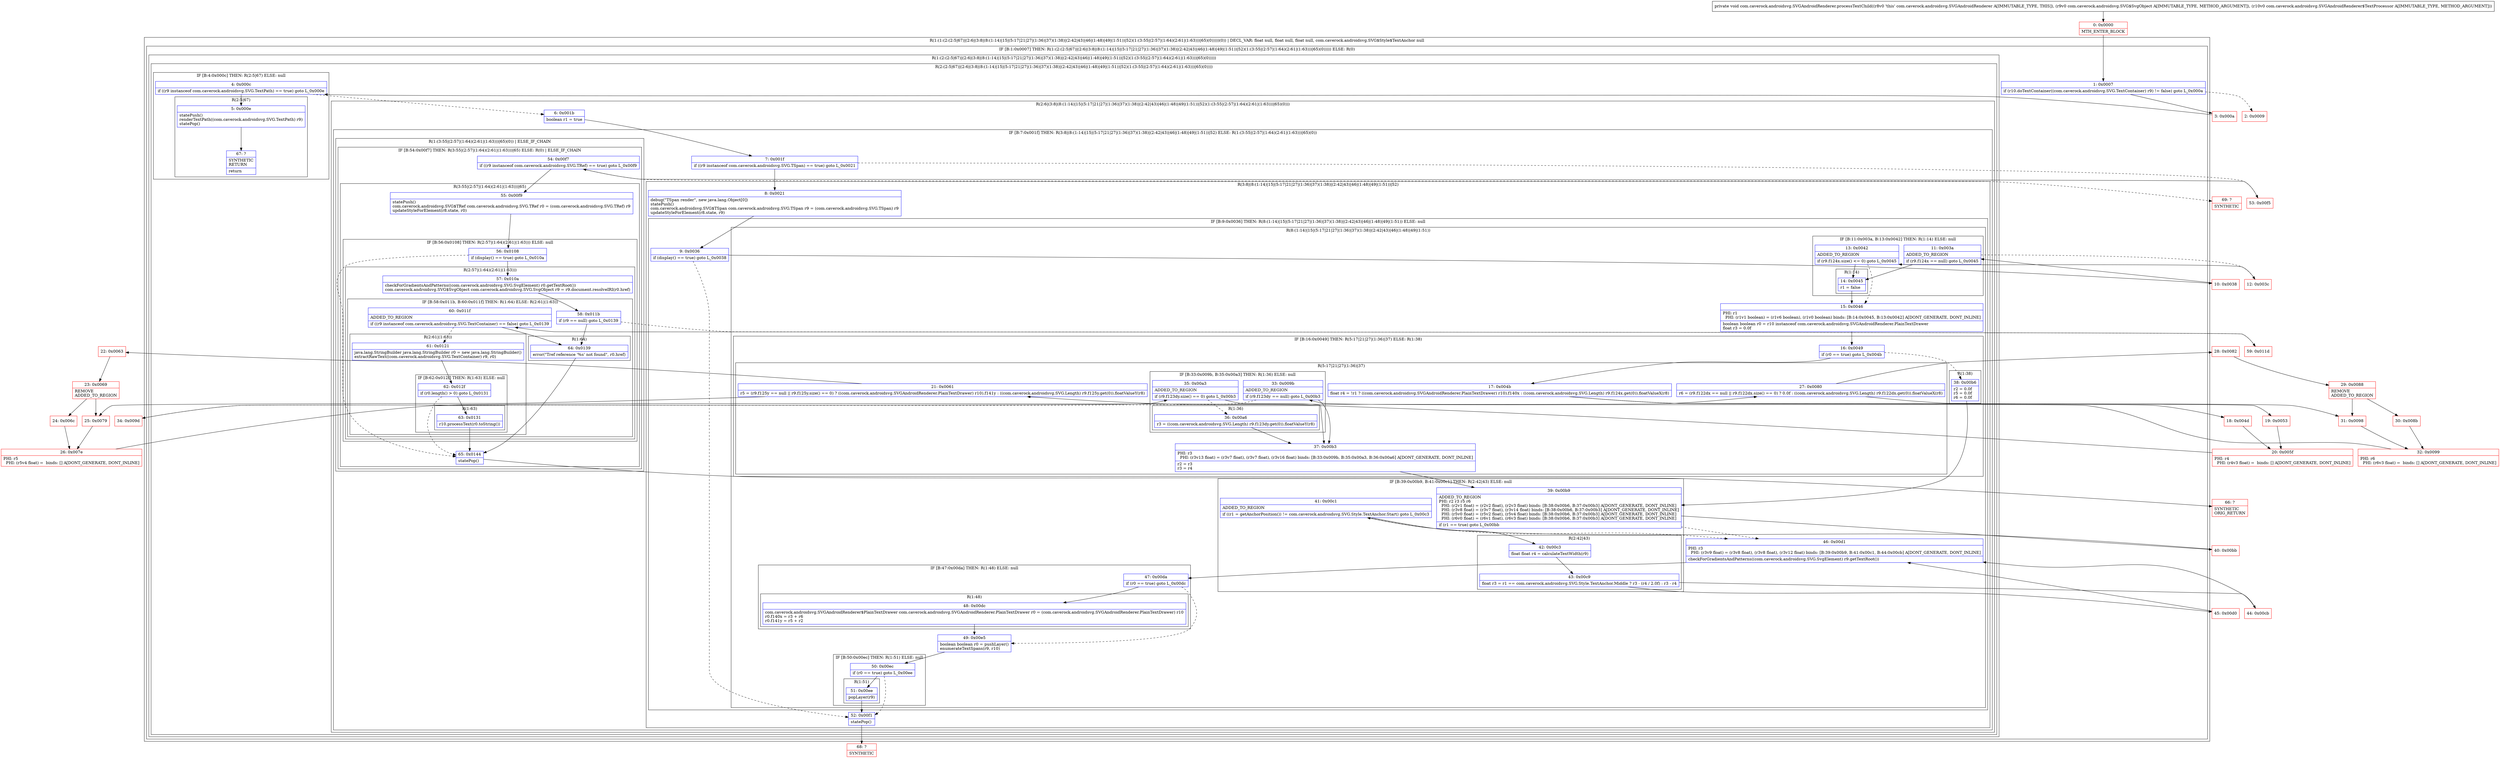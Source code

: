 digraph "CFG forcom.caverock.androidsvg.SVGAndroidRenderer.processTextChild(Lcom\/caverock\/androidsvg\/SVG$SvgObject;Lcom\/caverock\/androidsvg\/SVGAndroidRenderer$TextProcessor;)V" {
subgraph cluster_Region_798934274 {
label = "R(1:(1:(2:(2:5|67)|(2:6|(3:8|(8:(1:14)|15|(5:17|21|27|(1:36)|37)(1:38)|(2:42|43)|46|(1:48)|49|(1:51))|52)(1:(3:55|(2:57|(1:64)(2:61|(1:63)))|65)(0)))))(0)) | DECL_VAR: float null, float null, float null, com.caverock.androidsvg.SVG$Style$TextAnchor null\l";
node [shape=record,color=blue];
subgraph cluster_IfRegion_373083552 {
label = "IF [B:1:0x0007] THEN: R(1:(2:(2:5|67)|(2:6|(3:8|(8:(1:14)|15|(5:17|21|27|(1:36)|37)(1:38)|(2:42|43)|46|(1:48)|49|(1:51))|52)(1:(3:55|(2:57|(1:64)(2:61|(1:63)))|65)(0))))) ELSE: R(0)";
node [shape=record,color=blue];
Node_1 [shape=record,label="{1\:\ 0x0007|if (r10.doTextContainer((com.caverock.androidsvg.SVG.TextContainer) r9) != false) goto L_0x000a\l}"];
subgraph cluster_Region_591951332 {
label = "R(1:(2:(2:5|67)|(2:6|(3:8|(8:(1:14)|15|(5:17|21|27|(1:36)|37)(1:38)|(2:42|43)|46|(1:48)|49|(1:51))|52)(1:(3:55|(2:57|(1:64)(2:61|(1:63)))|65)(0)))))";
node [shape=record,color=blue];
subgraph cluster_Region_1688691846 {
label = "R(2:(2:5|67)|(2:6|(3:8|(8:(1:14)|15|(5:17|21|27|(1:36)|37)(1:38)|(2:42|43)|46|(1:48)|49|(1:51))|52)(1:(3:55|(2:57|(1:64)(2:61|(1:63)))|65)(0))))";
node [shape=record,color=blue];
subgraph cluster_IfRegion_1036524485 {
label = "IF [B:4:0x000c] THEN: R(2:5|67) ELSE: null";
node [shape=record,color=blue];
Node_4 [shape=record,label="{4\:\ 0x000c|if ((r9 instanceof com.caverock.androidsvg.SVG.TextPath) == true) goto L_0x000e\l}"];
subgraph cluster_Region_1298759697 {
label = "R(2:5|67)";
node [shape=record,color=blue];
Node_5 [shape=record,label="{5\:\ 0x000e|statePush()\lrenderTextPath((com.caverock.androidsvg.SVG.TextPath) r9)\lstatePop()\l}"];
Node_67 [shape=record,label="{67\:\ ?|SYNTHETIC\lRETURN\l|return\l}"];
}
}
subgraph cluster_Region_496315761 {
label = "R(2:6|(3:8|(8:(1:14)|15|(5:17|21|27|(1:36)|37)(1:38)|(2:42|43)|46|(1:48)|49|(1:51))|52)(1:(3:55|(2:57|(1:64)(2:61|(1:63)))|65)(0)))";
node [shape=record,color=blue];
Node_6 [shape=record,label="{6\:\ 0x001b|boolean r1 = true\l}"];
subgraph cluster_IfRegion_762194701 {
label = "IF [B:7:0x001f] THEN: R(3:8|(8:(1:14)|15|(5:17|21|27|(1:36)|37)(1:38)|(2:42|43)|46|(1:48)|49|(1:51))|52) ELSE: R(1:(3:55|(2:57|(1:64)(2:61|(1:63)))|65)(0))";
node [shape=record,color=blue];
Node_7 [shape=record,label="{7\:\ 0x001f|if ((r9 instanceof com.caverock.androidsvg.SVG.TSpan) == true) goto L_0x0021\l}"];
subgraph cluster_Region_1557937092 {
label = "R(3:8|(8:(1:14)|15|(5:17|21|27|(1:36)|37)(1:38)|(2:42|43)|46|(1:48)|49|(1:51))|52)";
node [shape=record,color=blue];
Node_8 [shape=record,label="{8\:\ 0x0021|debug(\"TSpan render\", new java.lang.Object[0])\lstatePush()\lcom.caverock.androidsvg.SVG$TSpan com.caverock.androidsvg.SVG.TSpan r9 = (com.caverock.androidsvg.SVG.TSpan) r9\lupdateStyleForElement(r8.state, r9)\l}"];
subgraph cluster_IfRegion_1915943282 {
label = "IF [B:9:0x0036] THEN: R(8:(1:14)|15|(5:17|21|27|(1:36)|37)(1:38)|(2:42|43)|46|(1:48)|49|(1:51)) ELSE: null";
node [shape=record,color=blue];
Node_9 [shape=record,label="{9\:\ 0x0036|if (display() == true) goto L_0x0038\l}"];
subgraph cluster_Region_1497687834 {
label = "R(8:(1:14)|15|(5:17|21|27|(1:36)|37)(1:38)|(2:42|43)|46|(1:48)|49|(1:51))";
node [shape=record,color=blue];
subgraph cluster_IfRegion_1423361168 {
label = "IF [B:11:0x003a, B:13:0x0042] THEN: R(1:14) ELSE: null";
node [shape=record,color=blue];
Node_11 [shape=record,label="{11\:\ 0x003a|ADDED_TO_REGION\l|if (r9.f124x == null) goto L_0x0045\l}"];
Node_13 [shape=record,label="{13\:\ 0x0042|ADDED_TO_REGION\l|if (r9.f124x.size() \<= 0) goto L_0x0045\l}"];
subgraph cluster_Region_1478854450 {
label = "R(1:14)";
node [shape=record,color=blue];
Node_14 [shape=record,label="{14\:\ 0x0045|r1 = false\l}"];
}
}
Node_15 [shape=record,label="{15\:\ 0x0046|PHI: r1 \l  PHI: (r1v1 boolean) = (r1v6 boolean), (r1v0 boolean) binds: [B:14:0x0045, B:13:0x0042] A[DONT_GENERATE, DONT_INLINE]\l|boolean boolean r0 = r10 instanceof com.caverock.androidsvg.SVGAndroidRenderer.PlainTextDrawer\lfloat r3 = 0.0f\l}"];
subgraph cluster_IfRegion_1824905638 {
label = "IF [B:16:0x0049] THEN: R(5:17|21|27|(1:36)|37) ELSE: R(1:38)";
node [shape=record,color=blue];
Node_16 [shape=record,label="{16\:\ 0x0049|if (r0 == true) goto L_0x004b\l}"];
subgraph cluster_Region_476089281 {
label = "R(5:17|21|27|(1:36)|37)";
node [shape=record,color=blue];
Node_17 [shape=record,label="{17\:\ 0x004b|float r4 = !r1 ? ((com.caverock.androidsvg.SVGAndroidRenderer.PlainTextDrawer) r10).f140x : ((com.caverock.androidsvg.SVG.Length) r9.f124x.get(0)).floatValueX(r8)\l}"];
Node_21 [shape=record,label="{21\:\ 0x0061|r5 = (r9.f125y == null \|\| r9.f125y.size() == 0) ? ((com.caverock.androidsvg.SVGAndroidRenderer.PlainTextDrawer) r10).f141y : ((com.caverock.androidsvg.SVG.Length) r9.f125y.get(0)).floatValueY(r8)\l}"];
Node_27 [shape=record,label="{27\:\ 0x0080|r6 = (r9.f122dx == null \|\| r9.f122dx.size() == 0) ? 0.0f : ((com.caverock.androidsvg.SVG.Length) r9.f122dx.get(0)).floatValueX(r8)\l}"];
subgraph cluster_IfRegion_1935890468 {
label = "IF [B:33:0x009b, B:35:0x00a3] THEN: R(1:36) ELSE: null";
node [shape=record,color=blue];
Node_33 [shape=record,label="{33\:\ 0x009b|ADDED_TO_REGION\l|if (r9.f123dy == null) goto L_0x00b3\l}"];
Node_35 [shape=record,label="{35\:\ 0x00a3|ADDED_TO_REGION\l|if (r9.f123dy.size() == 0) goto L_0x00b3\l}"];
subgraph cluster_Region_107700134 {
label = "R(1:36)";
node [shape=record,color=blue];
Node_36 [shape=record,label="{36\:\ 0x00a6|r3 = ((com.caverock.androidsvg.SVG.Length) r9.f123dy.get(0)).floatValueY(r8)\l}"];
}
}
Node_37 [shape=record,label="{37\:\ 0x00b3|PHI: r3 \l  PHI: (r3v13 float) = (r3v7 float), (r3v7 float), (r3v16 float) binds: [B:33:0x009b, B:35:0x00a3, B:36:0x00a6] A[DONT_GENERATE, DONT_INLINE]\l|r2 = r3\lr3 = r4\l}"];
}
subgraph cluster_Region_1120595369 {
label = "R(1:38)";
node [shape=record,color=blue];
Node_38 [shape=record,label="{38\:\ 0x00b6|r2 = 0.0f\lr5 = 0.0f\lr6 = 0.0f\l}"];
}
}
subgraph cluster_IfRegion_185252449 {
label = "IF [B:39:0x00b9, B:41:0x00c1] THEN: R(2:42|43) ELSE: null";
node [shape=record,color=blue];
Node_39 [shape=record,label="{39\:\ 0x00b9|ADDED_TO_REGION\lPHI: r2 r3 r5 r6 \l  PHI: (r2v1 float) = (r2v2 float), (r2v3 float) binds: [B:38:0x00b6, B:37:0x00b3] A[DONT_GENERATE, DONT_INLINE]\l  PHI: (r3v8 float) = (r3v7 float), (r3v14 float) binds: [B:38:0x00b6, B:37:0x00b3] A[DONT_GENERATE, DONT_INLINE]\l  PHI: (r5v0 float) = (r5v2 float), (r5v4 float) binds: [B:38:0x00b6, B:37:0x00b3] A[DONT_GENERATE, DONT_INLINE]\l  PHI: (r6v0 float) = (r6v1 float), (r6v3 float) binds: [B:38:0x00b6, B:37:0x00b3] A[DONT_GENERATE, DONT_INLINE]\l|if (r1 == true) goto L_0x00bb\l}"];
Node_41 [shape=record,label="{41\:\ 0x00c1|ADDED_TO_REGION\l|if ((r1 = getAnchorPosition()) != com.caverock.androidsvg.SVG.Style.TextAnchor.Start) goto L_0x00c3\l}"];
subgraph cluster_Region_1003767476 {
label = "R(2:42|43)";
node [shape=record,color=blue];
Node_42 [shape=record,label="{42\:\ 0x00c3|float float r4 = calculateTextWidth(r9)\l}"];
Node_43 [shape=record,label="{43\:\ 0x00c9|float r3 = r1 == com.caverock.androidsvg.SVG.Style.TextAnchor.Middle ? r3 \- (r4 \/ 2.0f) : r3 \- r4\l}"];
}
}
Node_46 [shape=record,label="{46\:\ 0x00d1|PHI: r3 \l  PHI: (r3v9 float) = (r3v8 float), (r3v8 float), (r3v12 float) binds: [B:39:0x00b9, B:41:0x00c1, B:44:0x00cb] A[DONT_GENERATE, DONT_INLINE]\l|checkForGradientsAndPatterns((com.caverock.androidsvg.SVG.SvgElement) r9.getTextRoot())\l}"];
subgraph cluster_IfRegion_1966986092 {
label = "IF [B:47:0x00da] THEN: R(1:48) ELSE: null";
node [shape=record,color=blue];
Node_47 [shape=record,label="{47\:\ 0x00da|if (r0 == true) goto L_0x00dc\l}"];
subgraph cluster_Region_197105382 {
label = "R(1:48)";
node [shape=record,color=blue];
Node_48 [shape=record,label="{48\:\ 0x00dc|com.caverock.androidsvg.SVGAndroidRenderer$PlainTextDrawer com.caverock.androidsvg.SVGAndroidRenderer.PlainTextDrawer r0 = (com.caverock.androidsvg.SVGAndroidRenderer.PlainTextDrawer) r10\lr0.f140x = r3 + r6\lr0.f141y = r5 + r2\l}"];
}
}
Node_49 [shape=record,label="{49\:\ 0x00e5|boolean boolean r0 = pushLayer()\lenumerateTextSpans(r9, r10)\l}"];
subgraph cluster_IfRegion_8393919 {
label = "IF [B:50:0x00ec] THEN: R(1:51) ELSE: null";
node [shape=record,color=blue];
Node_50 [shape=record,label="{50\:\ 0x00ec|if (r0 == true) goto L_0x00ee\l}"];
subgraph cluster_Region_806299246 {
label = "R(1:51)";
node [shape=record,color=blue];
Node_51 [shape=record,label="{51\:\ 0x00ee|popLayer(r9)\l}"];
}
}
}
}
Node_52 [shape=record,label="{52\:\ 0x00f1|statePop()\l}"];
}
subgraph cluster_Region_257540802 {
label = "R(1:(3:55|(2:57|(1:64)(2:61|(1:63)))|65)(0)) | ELSE_IF_CHAIN\l";
node [shape=record,color=blue];
subgraph cluster_IfRegion_246526512 {
label = "IF [B:54:0x00f7] THEN: R(3:55|(2:57|(1:64)(2:61|(1:63)))|65) ELSE: R(0) | ELSE_IF_CHAIN\l";
node [shape=record,color=blue];
Node_54 [shape=record,label="{54\:\ 0x00f7|if ((r9 instanceof com.caverock.androidsvg.SVG.TRef) == true) goto L_0x00f9\l}"];
subgraph cluster_Region_1061220564 {
label = "R(3:55|(2:57|(1:64)(2:61|(1:63)))|65)";
node [shape=record,color=blue];
Node_55 [shape=record,label="{55\:\ 0x00f9|statePush()\lcom.caverock.androidsvg.SVG$TRef com.caverock.androidsvg.SVG.TRef r0 = (com.caverock.androidsvg.SVG.TRef) r9\lupdateStyleForElement(r8.state, r0)\l}"];
subgraph cluster_IfRegion_1390134952 {
label = "IF [B:56:0x0108] THEN: R(2:57|(1:64)(2:61|(1:63))) ELSE: null";
node [shape=record,color=blue];
Node_56 [shape=record,label="{56\:\ 0x0108|if (display() == true) goto L_0x010a\l}"];
subgraph cluster_Region_1269365785 {
label = "R(2:57|(1:64)(2:61|(1:63)))";
node [shape=record,color=blue];
Node_57 [shape=record,label="{57\:\ 0x010a|checkForGradientsAndPatterns((com.caverock.androidsvg.SVG.SvgElement) r0.getTextRoot())\lcom.caverock.androidsvg.SVG$SvgObject com.caverock.androidsvg.SVG.SvgObject r9 = r9.document.resolveIRI(r0.href)\l}"];
subgraph cluster_IfRegion_227092876 {
label = "IF [B:58:0x011b, B:60:0x011f] THEN: R(1:64) ELSE: R(2:61|(1:63))";
node [shape=record,color=blue];
Node_58 [shape=record,label="{58\:\ 0x011b|if (r9 == null) goto L_0x0139\l}"];
Node_60 [shape=record,label="{60\:\ 0x011f|ADDED_TO_REGION\l|if ((r9 instanceof com.caverock.androidsvg.SVG.TextContainer) == false) goto L_0x0139\l}"];
subgraph cluster_Region_1401837614 {
label = "R(1:64)";
node [shape=record,color=blue];
Node_64 [shape=record,label="{64\:\ 0x0139|error(\"Tref reference '%s' not found\", r0.href)\l}"];
}
subgraph cluster_Region_897040057 {
label = "R(2:61|(1:63))";
node [shape=record,color=blue];
Node_61 [shape=record,label="{61\:\ 0x0121|java.lang.StringBuilder java.lang.StringBuilder r0 = new java.lang.StringBuilder()\lextractRawText((com.caverock.androidsvg.SVG.TextContainer) r9, r0)\l}"];
subgraph cluster_IfRegion_968082490 {
label = "IF [B:62:0x012f] THEN: R(1:63) ELSE: null";
node [shape=record,color=blue];
Node_62 [shape=record,label="{62\:\ 0x012f|if (r0.length() \> 0) goto L_0x0131\l}"];
subgraph cluster_Region_408794122 {
label = "R(1:63)";
node [shape=record,color=blue];
Node_63 [shape=record,label="{63\:\ 0x0131|r10.processText(r0.toString())\l}"];
}
}
}
}
}
}
Node_65 [shape=record,label="{65\:\ 0x0144|statePop()\l}"];
}
subgraph cluster_Region_927423720 {
label = "R(0)";
node [shape=record,color=blue];
}
}
}
}
}
}
}
subgraph cluster_Region_1984546576 {
label = "R(0)";
node [shape=record,color=blue];
}
}
}
Node_0 [shape=record,color=red,label="{0\:\ 0x0000|MTH_ENTER_BLOCK\l}"];
Node_2 [shape=record,color=red,label="{2\:\ 0x0009}"];
Node_3 [shape=record,color=red,label="{3\:\ 0x000a}"];
Node_10 [shape=record,color=red,label="{10\:\ 0x0038}"];
Node_12 [shape=record,color=red,label="{12\:\ 0x003c}"];
Node_18 [shape=record,color=red,label="{18\:\ 0x004d}"];
Node_19 [shape=record,color=red,label="{19\:\ 0x0053}"];
Node_20 [shape=record,color=red,label="{20\:\ 0x005f|PHI: r4 \l  PHI: (r4v3 float) =  binds: [] A[DONT_GENERATE, DONT_INLINE]\l}"];
Node_22 [shape=record,color=red,label="{22\:\ 0x0063}"];
Node_23 [shape=record,color=red,label="{23\:\ 0x0069|REMOVE\lADDED_TO_REGION\l}"];
Node_24 [shape=record,color=red,label="{24\:\ 0x006c}"];
Node_25 [shape=record,color=red,label="{25\:\ 0x0079}"];
Node_26 [shape=record,color=red,label="{26\:\ 0x007e|PHI: r5 \l  PHI: (r5v4 float) =  binds: [] A[DONT_GENERATE, DONT_INLINE]\l}"];
Node_28 [shape=record,color=red,label="{28\:\ 0x0082}"];
Node_29 [shape=record,color=red,label="{29\:\ 0x0088|REMOVE\lADDED_TO_REGION\l}"];
Node_30 [shape=record,color=red,label="{30\:\ 0x008b}"];
Node_31 [shape=record,color=red,label="{31\:\ 0x0098}"];
Node_32 [shape=record,color=red,label="{32\:\ 0x0099|PHI: r6 \l  PHI: (r6v3 float) =  binds: [] A[DONT_GENERATE, DONT_INLINE]\l}"];
Node_34 [shape=record,color=red,label="{34\:\ 0x009d}"];
Node_40 [shape=record,color=red,label="{40\:\ 0x00bb}"];
Node_44 [shape=record,color=red,label="{44\:\ 0x00cb}"];
Node_45 [shape=record,color=red,label="{45\:\ 0x00d0}"];
Node_53 [shape=record,color=red,label="{53\:\ 0x00f5}"];
Node_59 [shape=record,color=red,label="{59\:\ 0x011d}"];
Node_66 [shape=record,color=red,label="{66\:\ ?|SYNTHETIC\lORIG_RETURN\l}"];
Node_68 [shape=record,color=red,label="{68\:\ ?|SYNTHETIC\l}"];
Node_69 [shape=record,color=red,label="{69\:\ ?|SYNTHETIC\l}"];
MethodNode[shape=record,label="{private void com.caverock.androidsvg.SVGAndroidRenderer.processTextChild((r8v0 'this' com.caverock.androidsvg.SVGAndroidRenderer A[IMMUTABLE_TYPE, THIS]), (r9v0 com.caverock.androidsvg.SVG$SvgObject A[IMMUTABLE_TYPE, METHOD_ARGUMENT]), (r10v0 com.caverock.androidsvg.SVGAndroidRenderer$TextProcessor A[IMMUTABLE_TYPE, METHOD_ARGUMENT])) }"];
MethodNode -> Node_0;
Node_1 -> Node_2[style=dashed];
Node_1 -> Node_3;
Node_4 -> Node_5;
Node_4 -> Node_6[style=dashed];
Node_5 -> Node_67;
Node_6 -> Node_7;
Node_7 -> Node_8;
Node_7 -> Node_53[style=dashed];
Node_8 -> Node_9;
Node_9 -> Node_10;
Node_9 -> Node_52[style=dashed];
Node_11 -> Node_12[style=dashed];
Node_11 -> Node_14;
Node_13 -> Node_14;
Node_13 -> Node_15[style=dashed];
Node_14 -> Node_15;
Node_15 -> Node_16;
Node_16 -> Node_17;
Node_16 -> Node_38[style=dashed];
Node_17 -> Node_18;
Node_17 -> Node_19;
Node_21 -> Node_22;
Node_21 -> Node_25;
Node_27 -> Node_28;
Node_27 -> Node_31;
Node_33 -> Node_34[style=dashed];
Node_33 -> Node_37;
Node_35 -> Node_36[style=dashed];
Node_35 -> Node_37;
Node_36 -> Node_37;
Node_37 -> Node_39;
Node_38 -> Node_39;
Node_39 -> Node_40;
Node_39 -> Node_46[style=dashed];
Node_41 -> Node_42;
Node_41 -> Node_46[style=dashed];
Node_42 -> Node_43;
Node_43 -> Node_44;
Node_43 -> Node_45;
Node_46 -> Node_47;
Node_47 -> Node_48;
Node_47 -> Node_49[style=dashed];
Node_48 -> Node_49;
Node_49 -> Node_50;
Node_50 -> Node_51;
Node_50 -> Node_52[style=dashed];
Node_51 -> Node_52;
Node_52 -> Node_68;
Node_54 -> Node_55;
Node_54 -> Node_69[style=dashed];
Node_55 -> Node_56;
Node_56 -> Node_57;
Node_56 -> Node_65[style=dashed];
Node_57 -> Node_58;
Node_58 -> Node_59[style=dashed];
Node_58 -> Node_64;
Node_60 -> Node_61[style=dashed];
Node_60 -> Node_64;
Node_64 -> Node_65;
Node_61 -> Node_62;
Node_62 -> Node_63;
Node_62 -> Node_65[style=dashed];
Node_63 -> Node_65;
Node_65 -> Node_66;
Node_0 -> Node_1;
Node_3 -> Node_4;
Node_10 -> Node_11;
Node_12 -> Node_13;
Node_18 -> Node_20;
Node_19 -> Node_20;
Node_20 -> Node_21;
Node_22 -> Node_23;
Node_23 -> Node_24;
Node_23 -> Node_25;
Node_24 -> Node_26;
Node_25 -> Node_26;
Node_26 -> Node_27;
Node_28 -> Node_29;
Node_29 -> Node_30;
Node_29 -> Node_31;
Node_30 -> Node_32;
Node_31 -> Node_32;
Node_32 -> Node_33;
Node_34 -> Node_35;
Node_40 -> Node_41;
Node_44 -> Node_46;
Node_45 -> Node_46;
Node_53 -> Node_54;
Node_59 -> Node_60;
}


